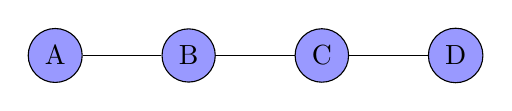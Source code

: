 \begin{tikzpicture} [device/.style={circle, fill=blue!40, draw}]
\node[device](d1){A};
\node[device, right=of d1](d2){B};
\node[device, right=of d2](d3){C};
\node[device, right=of d3](d4){D};

\draw (d1) -- (d2) -- (d3) -- (d4);
\end{tikzpicture}